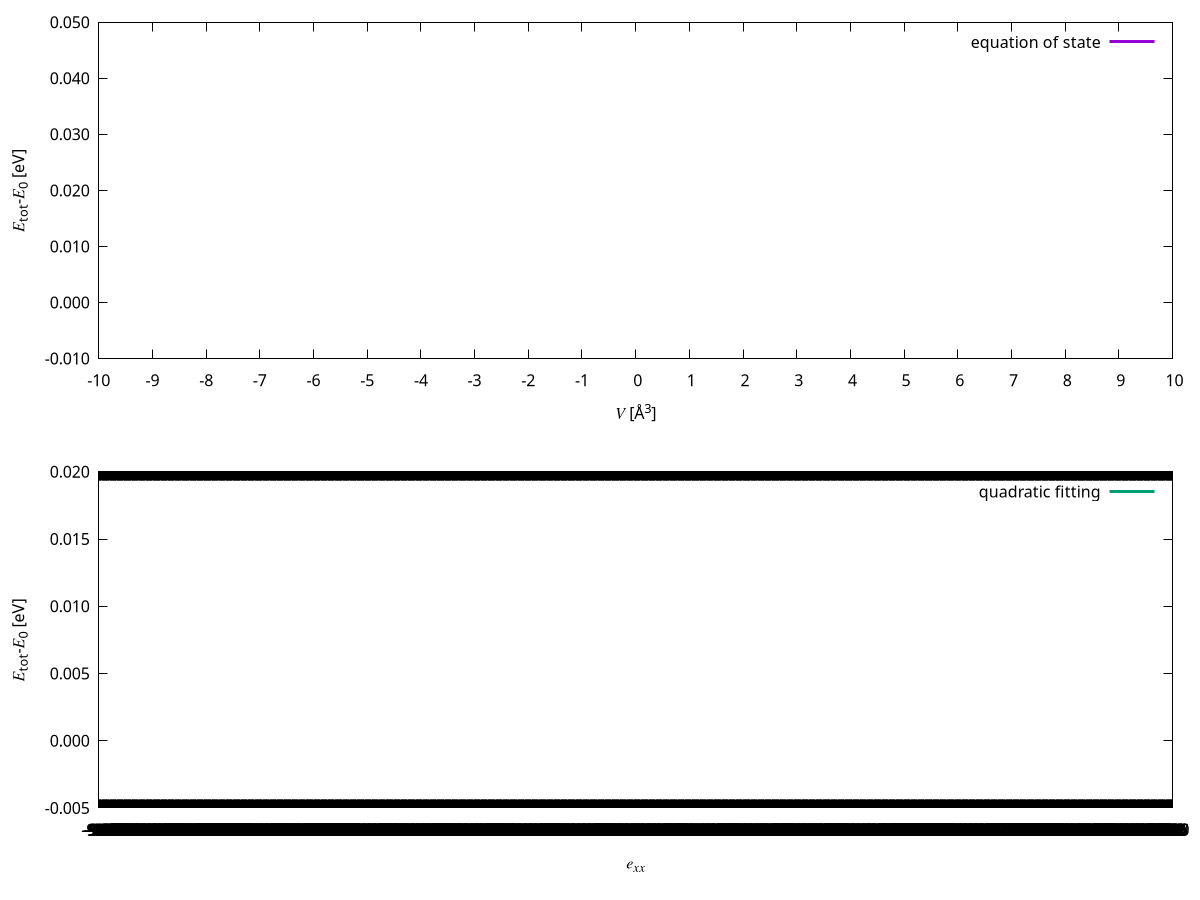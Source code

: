 #!/usr/bin/env gnuplot
##
HARTREE_IN_EV = 27.21138386
BOHR    =  0.5291772083

set encoding iso_8859_1
set terminal postscript portrait enhanced "Times-Roman" color 24
set output "perovskite-B1112.eps"
set multiplot


Etot(x) = B0*x/(B0p*(B0p-1.0)) *(B0p*(1.0-V0/x)+(V0/x)**B0p-1.0)+Emin
# initial values
B0             =     1.2
B0p            =     4.4
V0             =    64.0
Emin           = -3587.0
fit Etot(x) 'perovskite-B1112.dat1' using (($2*BOHR)**3):($7*HARTREE_IN_EV) via B0, B0p, V0, Emin

Etot11(x) = B11/2*((x-a0)/a0)**2 + Emin11
# initial values
a0           =     7.44  # [Bohr]
B11           =  130.0   # [eV]
Emin11       = -3587.0   # [eV]
fit Etot11(x) 'perovskite-B1112.dat2' using ($4):($7*HARTREE_IN_EV) via a0,B11,Emin11

set size 1.0,0.5

set format y "%.3f"
set ylabel "{/Times-Italic E}_{tot}-{/Times-Italic E}_0 [eV]"

set origin 0.0,0.5
set yrange [-0.01:0.05]
set xlabel "{/Times-Italic V} [\305^3]"
set xtics 1
plot 'perovskite-B1112.dat1' using (($2*BOHR)**3):($7*HARTREE_IN_EV-Emin) t 'calculated data' w p pt 1 ps 2 lw 3,\
      Etot(x)-Emin t 'equation of state' w l lt 1 lw 3

set origin 0.0,0.0
set yrange [-0.005:0.020]
set xlabel "{/Times-Italic e_{xx}}"
set xtics 0.01
plot 'perovskite-B1112.dat2' using (($4-a0)/a0):($7*HARTREE_IN_EV-Emin11) t 'calculated data' w p lt 2 pt 2 ps 2 lw 3,\
     B11/2*x**2 t 'quadratic fitting' w l lt 2 lw 3

# B11 and B12
print 'DATASET 1 -- 9'
a0_Angstrom = V0**(1.0/3)
print 'a0 = ', a0_Angstrom/BOHR, ' [Bohr] = ',  a0_Angstrom, ' [Angstrom]'
print 'Emin = ', Emin, ' [eV]'
print 'B = ',  B0*160.22, ' [GPa]'

print 'DATASET 10 -- 19'
print 'a0 = ', a0, ' [Bohr] = ',  a0*BOHR, ' [Angstrom]'
print 'Emin = ', Emin11, ' [eV]'
print 'B11 = ', B11, ' [eV]'
C11 = B11 / a0_Angstrom**3 * 160.22
print 'C11 = ', C11, ' [GPa]'

print 'Compute B12'
B12 = (3*B0*a0_Angstrom**3-B11)/2
print 'B12 = ', B12, ' [eV]'
C12 = B12 / a0_Angstrom**3 * 160.22
print 'C12 = ', C12, ' [GPa]'

#Local variables:
#  compile-command: "gnuplot perovskite-B1112.gp"
#End:

